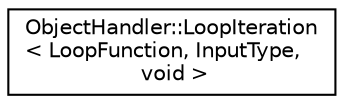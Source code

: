 digraph "Graphical Class Hierarchy"
{
  edge [fontname="Helvetica",fontsize="10",labelfontname="Helvetica",labelfontsize="10"];
  node [fontname="Helvetica",fontsize="10",shape=record];
  rankdir="LR";
  Node0 [label="ObjectHandler::LoopIteration\l\< LoopFunction, InputType,\l void \>",height=0.2,width=0.4,color="black", fillcolor="white", style="filled",URL="$struct_object_handler_1_1_loop_iteration_3_01_loop_function_00_01_input_type_00_01void_01_4.html",tooltip="Partial specialization for LoopIteration where return type is void. "];
}
